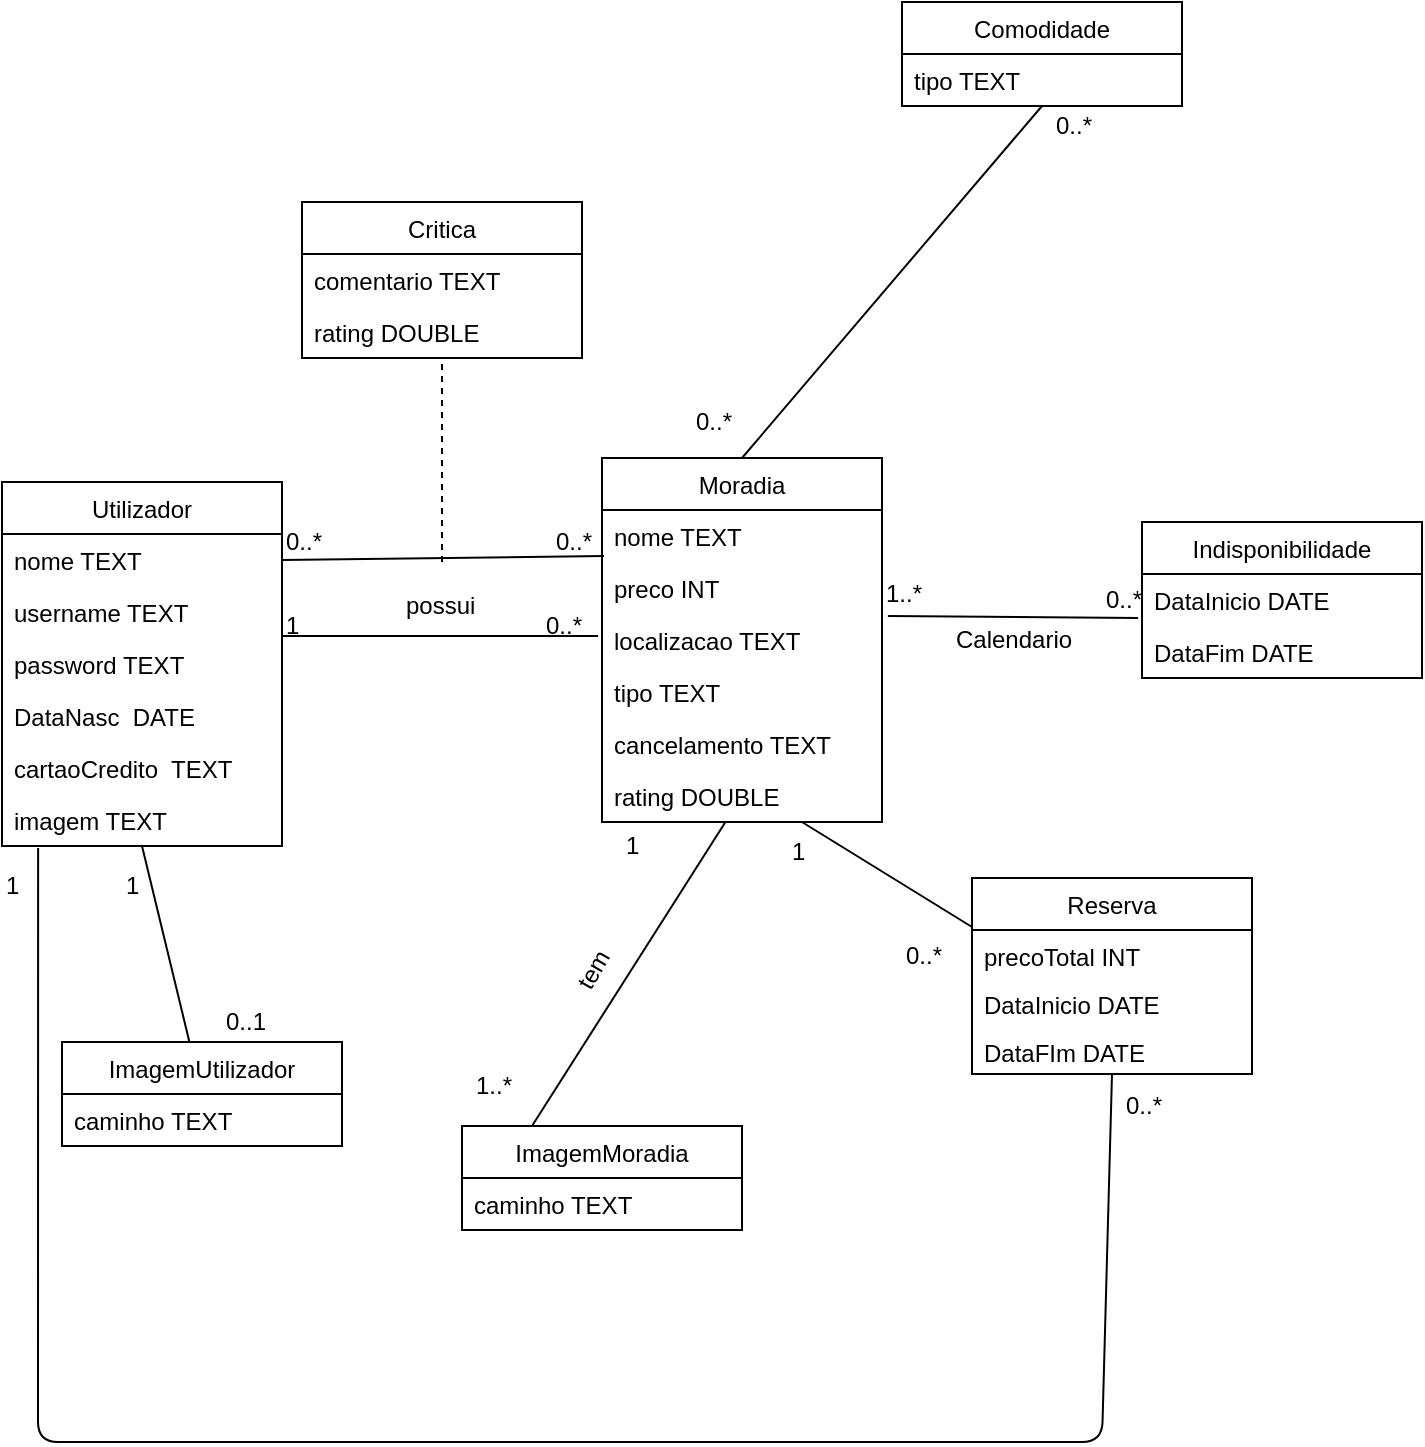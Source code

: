 <mxfile version="12.2.2" type="device" pages="1"><diagram id="d6UFqzoqxITEWtU28C3a" name="Page-1"><mxGraphModel dx="923" dy="1550" grid="1" gridSize="10" guides="1" tooltips="1" connect="1" arrows="1" fold="1" page="1" pageScale="1" pageWidth="827" pageHeight="1169" math="0" shadow="0"><root><mxCell id="0"/><mxCell id="1" parent="0"/><mxCell id="nYB1g3XgfCi6TwNpxowB-1" value="Utilizador" style="swimlane;fontStyle=0;childLayout=stackLayout;horizontal=1;startSize=26;fillColor=none;horizontalStack=0;resizeParent=1;resizeParentMax=0;resizeLast=0;collapsible=1;marginBottom=0;" parent="1" vertex="1"><mxGeometry x="20" y="20" width="140" height="182" as="geometry"/></mxCell><mxCell id="nYB1g3XgfCi6TwNpxowB-2" value="nome TEXT" style="text;strokeColor=none;fillColor=none;align=left;verticalAlign=top;spacingLeft=4;spacingRight=4;overflow=hidden;rotatable=0;points=[[0,0.5],[1,0.5]];portConstraint=eastwest;" parent="nYB1g3XgfCi6TwNpxowB-1" vertex="1"><mxGeometry y="26" width="140" height="26" as="geometry"/></mxCell><mxCell id="nYB1g3XgfCi6TwNpxowB-3" value="username TEXT" style="text;strokeColor=none;fillColor=none;align=left;verticalAlign=top;spacingLeft=4;spacingRight=4;overflow=hidden;rotatable=0;points=[[0,0.5],[1,0.5]];portConstraint=eastwest;" parent="nYB1g3XgfCi6TwNpxowB-1" vertex="1"><mxGeometry y="52" width="140" height="26" as="geometry"/></mxCell><mxCell id="nYB1g3XgfCi6TwNpxowB-4" value="password TEXT" style="text;strokeColor=none;fillColor=none;align=left;verticalAlign=top;spacingLeft=4;spacingRight=4;overflow=hidden;rotatable=0;points=[[0,0.5],[1,0.5]];portConstraint=eastwest;" parent="nYB1g3XgfCi6TwNpxowB-1" vertex="1"><mxGeometry y="78" width="140" height="26" as="geometry"/></mxCell><mxCell id="nYB1g3XgfCi6TwNpxowB-5" value="DataNasc  DATE" style="text;strokeColor=none;fillColor=none;align=left;verticalAlign=top;spacingLeft=4;spacingRight=4;overflow=hidden;rotatable=0;points=[[0,0.5],[1,0.5]];portConstraint=eastwest;" parent="nYB1g3XgfCi6TwNpxowB-1" vertex="1"><mxGeometry y="104" width="140" height="26" as="geometry"/></mxCell><mxCell id="nYB1g3XgfCi6TwNpxowB-6" value="cartaoCredito  TEXT" style="text;strokeColor=none;fillColor=none;align=left;verticalAlign=top;spacingLeft=4;spacingRight=4;overflow=hidden;rotatable=0;points=[[0,0.5],[1,0.5]];portConstraint=eastwest;" parent="nYB1g3XgfCi6TwNpxowB-1" vertex="1"><mxGeometry y="130" width="140" height="26" as="geometry"/></mxCell><mxCell id="nYB1g3XgfCi6TwNpxowB-15" value="imagem TEXT" style="text;strokeColor=none;fillColor=none;align=left;verticalAlign=top;spacingLeft=4;spacingRight=4;overflow=hidden;rotatable=0;points=[[0,0.5],[1,0.5]];portConstraint=eastwest;" parent="nYB1g3XgfCi6TwNpxowB-1" vertex="1"><mxGeometry y="156" width="140" height="26" as="geometry"/></mxCell><mxCell id="nYB1g3XgfCi6TwNpxowB-8" value="Moradia" style="swimlane;fontStyle=0;childLayout=stackLayout;horizontal=1;startSize=26;fillColor=none;horizontalStack=0;resizeParent=1;resizeParentMax=0;resizeLast=0;collapsible=1;marginBottom=0;" parent="1" vertex="1"><mxGeometry x="320" y="8" width="140" height="182" as="geometry"/></mxCell><mxCell id="nYB1g3XgfCi6TwNpxowB-9" value="nome TEXT" style="text;strokeColor=none;fillColor=none;align=left;verticalAlign=top;spacingLeft=4;spacingRight=4;overflow=hidden;rotatable=0;points=[[0,0.5],[1,0.5]];portConstraint=eastwest;" parent="nYB1g3XgfCi6TwNpxowB-8" vertex="1"><mxGeometry y="26" width="140" height="26" as="geometry"/></mxCell><mxCell id="nYB1g3XgfCi6TwNpxowB-10" value="preco INT" style="text;strokeColor=none;fillColor=none;align=left;verticalAlign=top;spacingLeft=4;spacingRight=4;overflow=hidden;rotatable=0;points=[[0,0.5],[1,0.5]];portConstraint=eastwest;" parent="nYB1g3XgfCi6TwNpxowB-8" vertex="1"><mxGeometry y="52" width="140" height="26" as="geometry"/></mxCell><mxCell id="nYB1g3XgfCi6TwNpxowB-11" value="localizacao TEXT" style="text;strokeColor=none;fillColor=none;align=left;verticalAlign=top;spacingLeft=4;spacingRight=4;overflow=hidden;rotatable=0;points=[[0,0.5],[1,0.5]];portConstraint=eastwest;" parent="nYB1g3XgfCi6TwNpxowB-8" vertex="1"><mxGeometry y="78" width="140" height="26" as="geometry"/></mxCell><mxCell id="nYB1g3XgfCi6TwNpxowB-35" value="tipo TEXT" style="text;strokeColor=none;fillColor=none;align=left;verticalAlign=top;spacingLeft=4;spacingRight=4;overflow=hidden;rotatable=0;points=[[0,0.5],[1,0.5]];portConstraint=eastwest;" parent="nYB1g3XgfCi6TwNpxowB-8" vertex="1"><mxGeometry y="104" width="140" height="26" as="geometry"/></mxCell><mxCell id="nYB1g3XgfCi6TwNpxowB-56" value="cancelamento TEXT" style="text;strokeColor=none;fillColor=none;align=left;verticalAlign=top;spacingLeft=4;spacingRight=4;overflow=hidden;rotatable=0;points=[[0,0.5],[1,0.5]];portConstraint=eastwest;" parent="nYB1g3XgfCi6TwNpxowB-8" vertex="1"><mxGeometry y="130" width="140" height="26" as="geometry"/></mxCell><mxCell id="nYB1g3XgfCi6TwNpxowB-70" value="rating DOUBLE" style="text;strokeColor=none;fillColor=none;align=left;verticalAlign=top;spacingLeft=4;spacingRight=4;overflow=hidden;rotatable=0;points=[[0,0.5],[1,0.5]];portConstraint=eastwest;" parent="nYB1g3XgfCi6TwNpxowB-8" vertex="1"><mxGeometry y="156" width="140" height="26" as="geometry"/></mxCell><mxCell id="nYB1g3XgfCi6TwNpxowB-16" value="ImagemUtilizador" style="swimlane;fontStyle=0;childLayout=stackLayout;horizontal=1;startSize=26;fillColor=none;horizontalStack=0;resizeParent=1;resizeParentMax=0;resizeLast=0;collapsible=1;marginBottom=0;" parent="1" vertex="1"><mxGeometry x="50" y="300" width="140" height="52" as="geometry"/></mxCell><mxCell id="nYB1g3XgfCi6TwNpxowB-17" value="caminho TEXT" style="text;strokeColor=none;fillColor=none;align=left;verticalAlign=top;spacingLeft=4;spacingRight=4;overflow=hidden;rotatable=0;points=[[0,0.5],[1,0.5]];portConstraint=eastwest;" parent="nYB1g3XgfCi6TwNpxowB-16" vertex="1"><mxGeometry y="26" width="140" height="26" as="geometry"/></mxCell><mxCell id="nYB1g3XgfCi6TwNpxowB-21" value="1..*" style="text;html=1;resizable=0;points=[];autosize=1;align=left;verticalAlign=top;spacingTop=-4;" parent="1" vertex="1"><mxGeometry x="255" y="312" width="30" height="20" as="geometry"/></mxCell><mxCell id="nYB1g3XgfCi6TwNpxowB-22" value="1" style="text;html=1;resizable=0;points=[];autosize=1;align=left;verticalAlign=top;spacingTop=-4;" parent="1" vertex="1"><mxGeometry x="330" y="192" width="20" height="20" as="geometry"/></mxCell><mxCell id="nYB1g3XgfCi6TwNpxowB-23" value="" style="endArrow=none;html=1;exitX=1;exitY=-0.038;exitDx=0;exitDy=0;exitPerimeter=0;entryX=0.935;entryY=0.751;entryDx=0;entryDy=0;entryPerimeter=0;" parent="1" source="nYB1g3XgfCi6TwNpxowB-4" target="nYB1g3XgfCi6TwNpxowB-25" edge="1"><mxGeometry width="50" height="50" relative="1" as="geometry"><mxPoint x="205" y="117" as="sourcePoint"/><mxPoint x="255" y="67" as="targetPoint"/></mxGeometry></mxCell><mxCell id="nYB1g3XgfCi6TwNpxowB-24" value="possui" style="text;html=1;resizable=0;points=[];autosize=1;align=left;verticalAlign=top;spacingTop=-4;" parent="1" vertex="1"><mxGeometry x="220" y="72" width="50" height="20" as="geometry"/></mxCell><mxCell id="nYB1g3XgfCi6TwNpxowB-25" value="0..*" style="text;html=1;resizable=0;points=[];autosize=1;align=left;verticalAlign=top;spacingTop=-4;" parent="1" vertex="1"><mxGeometry x="290" y="82" width="30" height="20" as="geometry"/></mxCell><mxCell id="nYB1g3XgfCi6TwNpxowB-26" value="1" style="text;html=1;resizable=0;points=[];autosize=1;align=left;verticalAlign=top;spacingTop=-4;" parent="1" vertex="1"><mxGeometry x="160" y="82" width="20" height="20" as="geometry"/></mxCell><mxCell id="nYB1g3XgfCi6TwNpxowB-28" value="tem" style="text;html=1;resizable=0;points=[];autosize=1;align=left;verticalAlign=top;spacingTop=-4;rotation=-60;" parent="1" vertex="1"><mxGeometry x="300" y="247" width="40" height="20" as="geometry"/></mxCell><mxCell id="nYB1g3XgfCi6TwNpxowB-29" value="" style="endArrow=none;html=1;" parent="1" source="nYB1g3XgfCi6TwNpxowB-16" edge="1"><mxGeometry width="50" height="50" relative="1" as="geometry"><mxPoint x="170" y="277" as="sourcePoint"/><mxPoint x="90" y="202" as="targetPoint"/></mxGeometry></mxCell><mxCell id="nYB1g3XgfCi6TwNpxowB-30" value="1" style="text;html=1;resizable=0;points=[];autosize=1;align=left;verticalAlign=top;spacingTop=-4;" parent="1" vertex="1"><mxGeometry x="80" y="212" width="20" height="20" as="geometry"/></mxCell><mxCell id="nYB1g3XgfCi6TwNpxowB-31" value="0..1" style="text;html=1;resizable=0;points=[];autosize=1;align=left;verticalAlign=top;spacingTop=-4;" parent="1" vertex="1"><mxGeometry x="130" y="280" width="40" height="20" as="geometry"/></mxCell><mxCell id="nYB1g3XgfCi6TwNpxowB-37" value="Indisponibilidade" style="swimlane;fontStyle=0;childLayout=stackLayout;horizontal=1;startSize=26;fillColor=none;horizontalStack=0;resizeParent=1;resizeParentMax=0;resizeLast=0;collapsible=1;marginBottom=0;" parent="1" vertex="1"><mxGeometry x="590" y="40" width="140" height="78" as="geometry"/></mxCell><mxCell id="nYB1g3XgfCi6TwNpxowB-38" value="DataInicio DATE" style="text;strokeColor=none;fillColor=none;align=left;verticalAlign=top;spacingLeft=4;spacingRight=4;overflow=hidden;rotatable=0;points=[[0,0.5],[1,0.5]];portConstraint=eastwest;" parent="nYB1g3XgfCi6TwNpxowB-37" vertex="1"><mxGeometry y="26" width="140" height="26" as="geometry"/></mxCell><mxCell id="nYB1g3XgfCi6TwNpxowB-39" value="DataFim DATE" style="text;strokeColor=none;fillColor=none;align=left;verticalAlign=top;spacingLeft=4;spacingRight=4;overflow=hidden;rotatable=0;points=[[0,0.5],[1,0.5]];portConstraint=eastwest;" parent="nYB1g3XgfCi6TwNpxowB-37" vertex="1"><mxGeometry y="52" width="140" height="26" as="geometry"/></mxCell><mxCell id="nYB1g3XgfCi6TwNpxowB-41" value="" style="endArrow=none;html=1;entryX=0;entryY=0.25;entryDx=0;entryDy=0;exitX=0.714;exitY=1;exitDx=0;exitDy=0;exitPerimeter=0;" parent="1" source="nYB1g3XgfCi6TwNpxowB-70" target="nYB1g3XgfCi6TwNpxowB-46" edge="1"><mxGeometry width="50" height="50" relative="1" as="geometry"><mxPoint x="410" y="170" as="sourcePoint"/><mxPoint x="510" y="52" as="targetPoint"/></mxGeometry></mxCell><mxCell id="nYB1g3XgfCi6TwNpxowB-42" value="0..*" style="text;html=1;resizable=0;points=[];autosize=1;align=left;verticalAlign=top;spacingTop=-4;" parent="1" vertex="1"><mxGeometry x="570" y="69" width="30" height="20" as="geometry"/></mxCell><mxCell id="nYB1g3XgfCi6TwNpxowB-43" value="1..*" style="text;html=1;resizable=0;points=[];autosize=1;align=left;verticalAlign=top;spacingTop=-4;" parent="1" vertex="1"><mxGeometry x="460" y="66" width="30" height="20" as="geometry"/></mxCell><mxCell id="nYB1g3XgfCi6TwNpxowB-45" value="Calendario" style="text;html=1;resizable=0;points=[];autosize=1;align=left;verticalAlign=top;spacingTop=-4;rotation=0;" parent="1" vertex="1"><mxGeometry x="495" y="89" width="80" height="20" as="geometry"/></mxCell><mxCell id="nYB1g3XgfCi6TwNpxowB-46" value="Reserva" style="swimlane;fontStyle=0;childLayout=stackLayout;horizontal=1;startSize=26;fillColor=none;horizontalStack=0;resizeParent=1;resizeParentMax=0;resizeLast=0;collapsible=1;marginBottom=0;" parent="1" vertex="1"><mxGeometry x="505" y="218" width="140" height="98" as="geometry"/></mxCell><mxCell id="nYB1g3XgfCi6TwNpxowB-54" value="precoTotal INT" style="text;strokeColor=none;fillColor=none;align=left;verticalAlign=top;spacingLeft=4;spacingRight=4;overflow=hidden;rotatable=0;points=[[0,0.5],[1,0.5]];portConstraint=eastwest;" parent="nYB1g3XgfCi6TwNpxowB-46" vertex="1"><mxGeometry y="26" width="140" height="24" as="geometry"/></mxCell><mxCell id="nYB1g3XgfCi6TwNpxowB-65" value="DataInicio DATE" style="text;strokeColor=none;fillColor=none;align=left;verticalAlign=top;spacingLeft=4;spacingRight=4;overflow=hidden;rotatable=0;points=[[0,0.5],[1,0.5]];portConstraint=eastwest;" parent="nYB1g3XgfCi6TwNpxowB-46" vertex="1"><mxGeometry y="50" width="140" height="24" as="geometry"/></mxCell><mxCell id="nYB1g3XgfCi6TwNpxowB-66" value="DataFIm DATE" style="text;strokeColor=none;fillColor=none;align=left;verticalAlign=top;spacingLeft=4;spacingRight=4;overflow=hidden;rotatable=0;points=[[0,0.5],[1,0.5]];portConstraint=eastwest;" parent="nYB1g3XgfCi6TwNpxowB-46" vertex="1"><mxGeometry y="74" width="140" height="24" as="geometry"/></mxCell><mxCell id="nYB1g3XgfCi6TwNpxowB-50" value="" style="endArrow=none;html=1;exitX=-0.014;exitY=0.846;exitDx=0;exitDy=0;exitPerimeter=0;entryX=1.021;entryY=0.038;entryDx=0;entryDy=0;entryPerimeter=0;" parent="1" source="nYB1g3XgfCi6TwNpxowB-38" target="nYB1g3XgfCi6TwNpxowB-11" edge="1"><mxGeometry width="50" height="50" relative="1" as="geometry"><mxPoint x="420" y="180" as="sourcePoint"/><mxPoint x="590" y="219" as="targetPoint"/></mxGeometry></mxCell><mxCell id="nYB1g3XgfCi6TwNpxowB-55" value="" style="endArrow=none;html=1;entryX=0.129;entryY=1.038;entryDx=0;entryDy=0;entryPerimeter=0;exitX=0.5;exitY=1;exitDx=0;exitDy=0;" parent="1" source="nYB1g3XgfCi6TwNpxowB-46" target="nYB1g3XgfCi6TwNpxowB-15" edge="1"><mxGeometry width="50" height="50" relative="1" as="geometry"><mxPoint x="600" y="500" as="sourcePoint"/><mxPoint x="70" y="410" as="targetPoint"/><Array as="points"><mxPoint x="570" y="500"/><mxPoint x="38" y="500"/></Array></mxGeometry></mxCell><mxCell id="nYB1g3XgfCi6TwNpxowB-58" value="Comodidade" style="swimlane;fontStyle=0;childLayout=stackLayout;horizontal=1;startSize=26;fillColor=none;horizontalStack=0;resizeParent=1;resizeParentMax=0;resizeLast=0;collapsible=1;marginBottom=0;" parent="1" vertex="1"><mxGeometry x="470" y="-220" width="140" height="52" as="geometry"/></mxCell><mxCell id="nYB1g3XgfCi6TwNpxowB-59" value="tipo TEXT" style="text;strokeColor=none;fillColor=none;align=left;verticalAlign=top;spacingLeft=4;spacingRight=4;overflow=hidden;rotatable=0;points=[[0,0.5],[1,0.5]];portConstraint=eastwest;" parent="nYB1g3XgfCi6TwNpxowB-58" vertex="1"><mxGeometry y="26" width="140" height="26" as="geometry"/></mxCell><mxCell id="nYB1g3XgfCi6TwNpxowB-62" value="" style="endArrow=none;html=1;entryX=0.5;entryY=1;entryDx=0;entryDy=0;exitX=0.5;exitY=0;exitDx=0;exitDy=0;" parent="1" source="nYB1g3XgfCi6TwNpxowB-8" target="nYB1g3XgfCi6TwNpxowB-58" edge="1"><mxGeometry width="50" height="50" relative="1" as="geometry"><mxPoint x="470" y="-50" as="sourcePoint"/><mxPoint x="520" y="-100" as="targetPoint"/></mxGeometry></mxCell><mxCell id="nYB1g3XgfCi6TwNpxowB-63" value="0..*" style="text;html=1;resizable=0;points=[];autosize=1;align=left;verticalAlign=top;spacingTop=-4;" parent="1" vertex="1"><mxGeometry x="545" y="-168" width="30" height="20" as="geometry"/></mxCell><mxCell id="nYB1g3XgfCi6TwNpxowB-68" value="0..*" style="text;html=1;resizable=0;points=[];autosize=1;align=left;verticalAlign=top;spacingTop=-4;" parent="1" vertex="1"><mxGeometry x="365" y="-20" width="30" height="20" as="geometry"/></mxCell><mxCell id="nYB1g3XgfCi6TwNpxowB-72" value="0..*" style="text;html=1;resizable=0;points=[];autosize=1;align=left;verticalAlign=top;spacingTop=-4;" parent="1" vertex="1"><mxGeometry x="470" y="247" width="30" height="20" as="geometry"/></mxCell><mxCell id="nYB1g3XgfCi6TwNpxowB-73" value="&lt;div&gt;1&lt;/div&gt;&lt;div&gt;&lt;br&gt;&lt;/div&gt;" style="text;html=1;resizable=0;points=[];autosize=1;align=left;verticalAlign=top;spacingTop=-4;" parent="1" vertex="1"><mxGeometry x="413" y="195" width="20" height="30" as="geometry"/></mxCell><mxCell id="nYB1g3XgfCi6TwNpxowB-74" value="0..*" style="text;html=1;resizable=0;points=[];autosize=1;align=left;verticalAlign=top;spacingTop=-4;" parent="1" vertex="1"><mxGeometry x="580" y="322" width="30" height="20" as="geometry"/></mxCell><mxCell id="nYB1g3XgfCi6TwNpxowB-75" value="1" style="text;html=1;resizable=0;points=[];autosize=1;align=left;verticalAlign=top;spacingTop=-4;" parent="1" vertex="1"><mxGeometry x="20" y="212" width="20" height="20" as="geometry"/></mxCell><mxCell id="iRguxAlO3OUURB-M6roX-2" value="ImagemMoradia" style="swimlane;fontStyle=0;childLayout=stackLayout;horizontal=1;startSize=26;fillColor=none;horizontalStack=0;resizeParent=1;resizeParentMax=0;resizeLast=0;collapsible=1;marginBottom=0;" parent="1" vertex="1"><mxGeometry x="250" y="342" width="140" height="52" as="geometry"/></mxCell><mxCell id="iRguxAlO3OUURB-M6roX-3" value="caminho TEXT" style="text;strokeColor=none;fillColor=none;align=left;verticalAlign=top;spacingLeft=4;spacingRight=4;overflow=hidden;rotatable=0;points=[[0,0.5],[1,0.5]];portConstraint=eastwest;" parent="iRguxAlO3OUURB-M6roX-2" vertex="1"><mxGeometry y="26" width="140" height="26" as="geometry"/></mxCell><mxCell id="iRguxAlO3OUURB-M6roX-6" value="" style="endArrow=none;html=1;exitX=0.25;exitY=0;exitDx=0;exitDy=0;" parent="1" source="iRguxAlO3OUURB-M6roX-2" target="nYB1g3XgfCi6TwNpxowB-70" edge="1"><mxGeometry width="50" height="50" relative="1" as="geometry"><mxPoint x="315" y="247" as="sourcePoint"/><mxPoint x="365" y="197" as="targetPoint"/></mxGeometry></mxCell><mxCell id="ywuucZYhYfZctnvv39cp-1" value="" style="endArrow=none;html=1;entryX=0.007;entryY=0.885;entryDx=0;entryDy=0;entryPerimeter=0;" edge="1" parent="1" target="nYB1g3XgfCi6TwNpxowB-9"><mxGeometry width="50" height="50" relative="1" as="geometry"><mxPoint x="160" y="59" as="sourcePoint"/><mxPoint x="260" y="-39" as="targetPoint"/></mxGeometry></mxCell><mxCell id="ywuucZYhYfZctnvv39cp-2" value="" style="endArrow=none;dashed=1;html=1;" edge="1" parent="1" target="ywuucZYhYfZctnvv39cp-3"><mxGeometry width="50" height="50" relative="1" as="geometry"><mxPoint x="240" y="60" as="sourcePoint"/><mxPoint x="240" y="-40" as="targetPoint"/></mxGeometry></mxCell><mxCell id="ywuucZYhYfZctnvv39cp-3" value="Critica" style="swimlane;fontStyle=0;childLayout=stackLayout;horizontal=1;startSize=26;fillColor=none;horizontalStack=0;resizeParent=1;resizeParentMax=0;resizeLast=0;collapsible=1;marginBottom=0;" vertex="1" parent="1"><mxGeometry x="170" y="-120" width="140" height="78" as="geometry"/></mxCell><mxCell id="ywuucZYhYfZctnvv39cp-4" value="comentario TEXT" style="text;strokeColor=none;fillColor=none;align=left;verticalAlign=top;spacingLeft=4;spacingRight=4;overflow=hidden;rotatable=0;points=[[0,0.5],[1,0.5]];portConstraint=eastwest;" vertex="1" parent="ywuucZYhYfZctnvv39cp-3"><mxGeometry y="26" width="140" height="26" as="geometry"/></mxCell><mxCell id="ywuucZYhYfZctnvv39cp-5" value="rating DOUBLE" style="text;strokeColor=none;fillColor=none;align=left;verticalAlign=top;spacingLeft=4;spacingRight=4;overflow=hidden;rotatable=0;points=[[0,0.5],[1,0.5]];portConstraint=eastwest;" vertex="1" parent="ywuucZYhYfZctnvv39cp-3"><mxGeometry y="52" width="140" height="26" as="geometry"/></mxCell><mxCell id="ywuucZYhYfZctnvv39cp-7" value="0..*" style="text;html=1;resizable=0;points=[];autosize=1;align=left;verticalAlign=top;spacingTop=-4;" vertex="1" parent="1"><mxGeometry x="295" y="40" width="30" height="20" as="geometry"/></mxCell><mxCell id="ywuucZYhYfZctnvv39cp-8" value="0..*" style="text;html=1;resizable=0;points=[];autosize=1;align=left;verticalAlign=top;spacingTop=-4;" vertex="1" parent="1"><mxGeometry x="160" y="40" width="30" height="20" as="geometry"/></mxCell></root></mxGraphModel></diagram></mxfile>